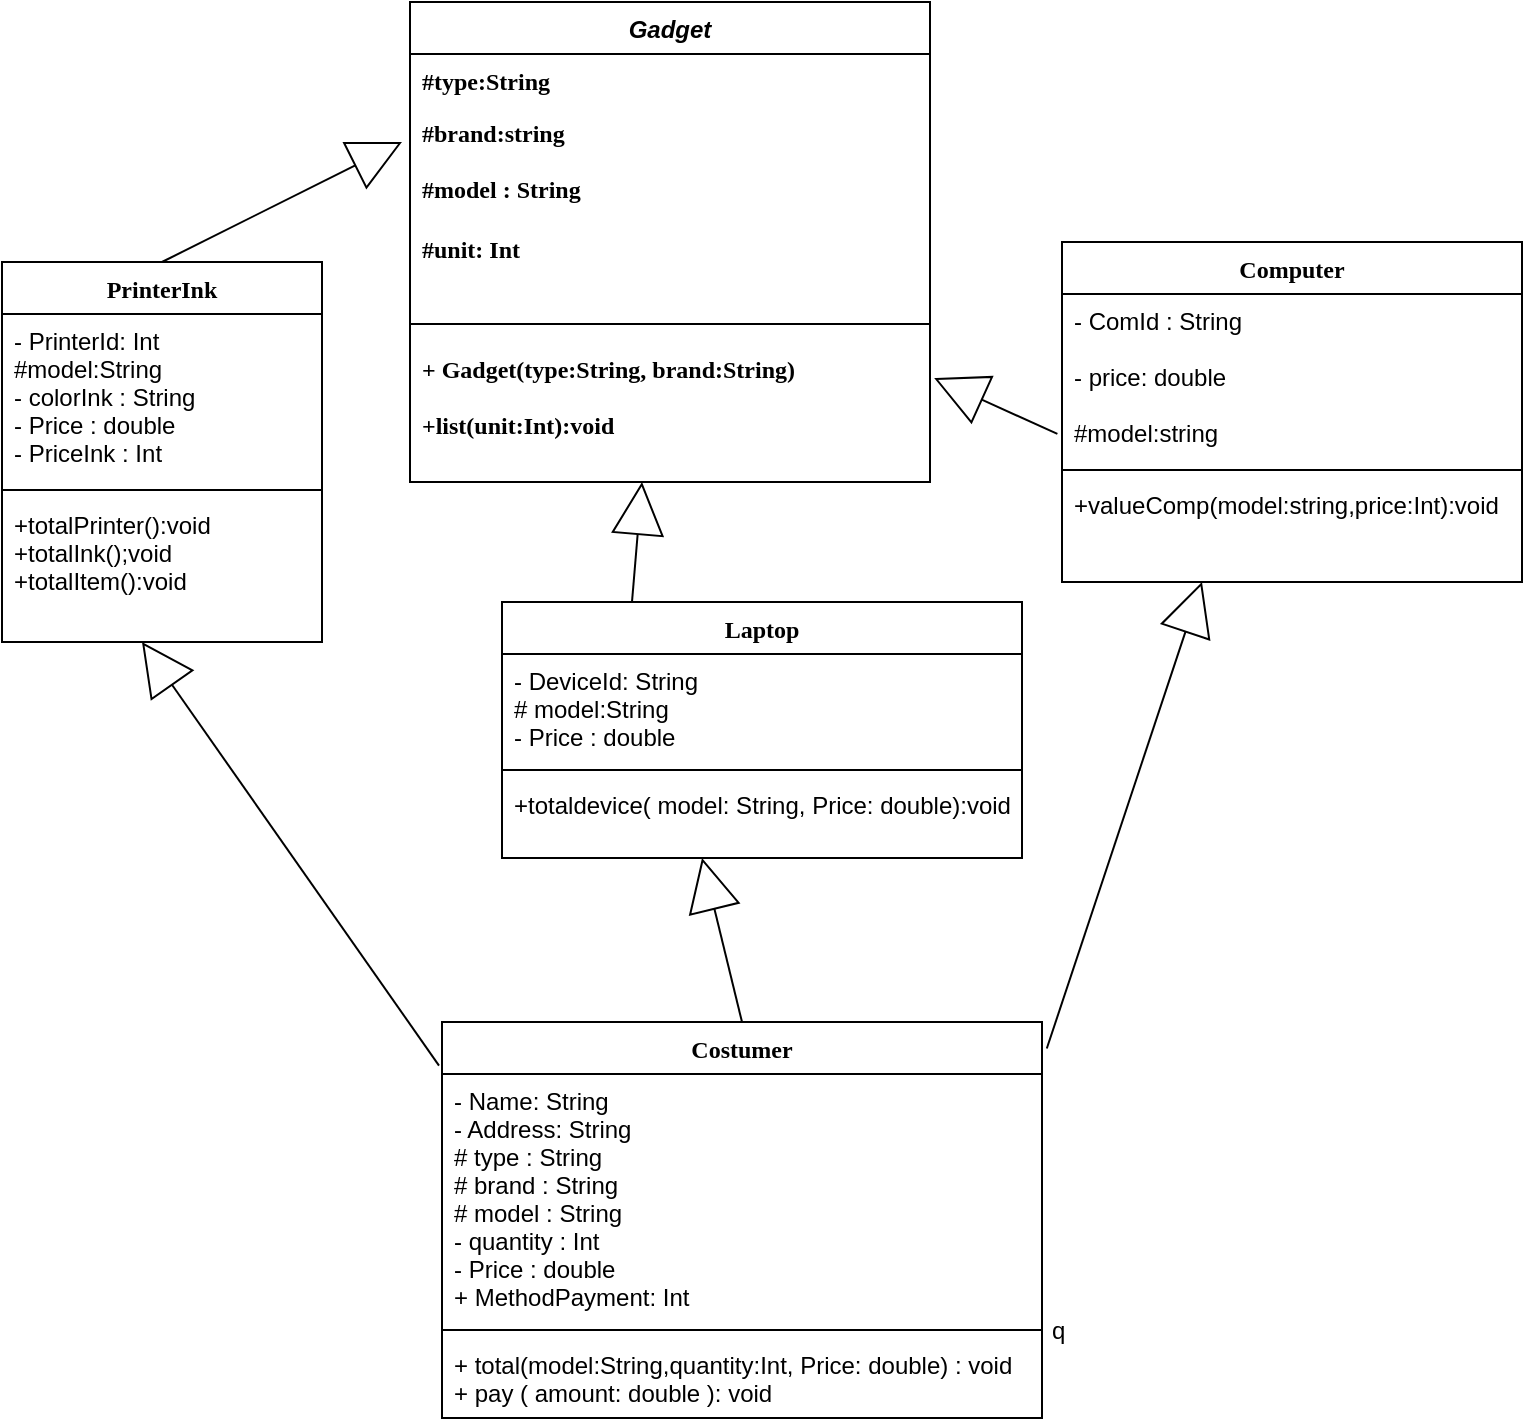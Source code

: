 <mxfile version="14.2.9" type="github" pages="3">
  <diagram id="C5RBs43oDa-KdzZeNtuy" name="Page-1">
    <mxGraphModel dx="1221" dy="659" grid="1" gridSize="10" guides="1" tooltips="1" connect="1" arrows="1" fold="1" page="1" pageScale="1" pageWidth="827" pageHeight="1169" math="0" shadow="0">
      <root>
        <mxCell id="WIyWlLk6GJQsqaUBKTNV-0" />
        <mxCell id="WIyWlLk6GJQsqaUBKTNV-1" parent="WIyWlLk6GJQsqaUBKTNV-0" />
        <mxCell id="zkfFHV4jXpPFQw0GAbJ--0" value="Gadget" style="swimlane;fontStyle=3;align=center;verticalAlign=top;childLayout=stackLayout;horizontal=1;startSize=26;horizontalStack=0;resizeParent=1;resizeLast=0;collapsible=1;marginBottom=0;rounded=0;shadow=0;strokeWidth=1;" parent="WIyWlLk6GJQsqaUBKTNV-1" vertex="1">
          <mxGeometry x="234" y="340" width="260" height="240" as="geometry">
            <mxRectangle x="230" y="140" width="160" height="26" as="alternateBounds" />
          </mxGeometry>
        </mxCell>
        <mxCell id="zkfFHV4jXpPFQw0GAbJ--1" value="#type:String" style="text;align=left;verticalAlign=top;spacingLeft=4;spacingRight=4;overflow=hidden;rotatable=0;points=[[0,0.5],[1,0.5]];portConstraint=eastwest;fontFamily=Verdana;fontStyle=1" parent="zkfFHV4jXpPFQw0GAbJ--0" vertex="1">
          <mxGeometry y="26" width="260" height="26" as="geometry" />
        </mxCell>
        <mxCell id="zkfFHV4jXpPFQw0GAbJ--2" value="#brand:string&#xa;&#xa;#model : String" style="text;align=left;verticalAlign=top;spacingLeft=4;spacingRight=4;overflow=hidden;rotatable=0;points=[[0,0.5],[1,0.5]];portConstraint=eastwest;rounded=0;shadow=0;html=0;fontStyle=1;fontFamily=Verdana;" parent="zkfFHV4jXpPFQw0GAbJ--0" vertex="1">
          <mxGeometry y="52" width="260" height="58" as="geometry" />
        </mxCell>
        <mxCell id="zkfFHV4jXpPFQw0GAbJ--3" value="#unit: Int&#xa;&#xa;" style="text;align=left;verticalAlign=top;spacingLeft=4;spacingRight=4;overflow=hidden;rotatable=0;points=[[0,0.5],[1,0.5]];portConstraint=eastwest;rounded=0;shadow=0;html=0;fontStyle=1;fontFamily=Verdana;" parent="zkfFHV4jXpPFQw0GAbJ--0" vertex="1">
          <mxGeometry y="110" width="260" height="42" as="geometry" />
        </mxCell>
        <mxCell id="zkfFHV4jXpPFQw0GAbJ--4" value="" style="line;html=1;strokeWidth=1;align=left;verticalAlign=middle;spacingTop=-1;spacingLeft=3;spacingRight=3;rotatable=0;labelPosition=right;points=[];portConstraint=eastwest;" parent="zkfFHV4jXpPFQw0GAbJ--0" vertex="1">
          <mxGeometry y="152" width="260" height="18" as="geometry" />
        </mxCell>
        <mxCell id="zkfFHV4jXpPFQw0GAbJ--5" value="+ Gadget(type:String, brand:String)&#xa;&#xa;+list(unit:Int):void&#xa;&#xa;&#xa;" style="text;align=left;verticalAlign=top;spacingLeft=4;spacingRight=4;overflow=hidden;rotatable=0;points=[[0,0.5],[1,0.5]];portConstraint=eastwest;fontStyle=1;fontFamily=Verdana;" parent="zkfFHV4jXpPFQw0GAbJ--0" vertex="1">
          <mxGeometry y="170" width="260" height="62" as="geometry" />
        </mxCell>
        <mxCell id="VigITDKC6oxU9-arszf1-15" value="" style="endArrow=block;endFill=0;endSize=24;html=1;fontFamily=Verdana;entryX=1.008;entryY=0.291;entryDx=0;entryDy=0;entryPerimeter=0;exitX=-0.01;exitY=0.833;exitDx=0;exitDy=0;exitPerimeter=0;" parent="WIyWlLk6GJQsqaUBKTNV-1" source="VigITDKC6oxU9-arszf1-11" target="zkfFHV4jXpPFQw0GAbJ--5" edge="1">
          <mxGeometry width="160" relative="1" as="geometry">
            <mxPoint x="550" y="430" as="sourcePoint" />
            <mxPoint x="550" y="570" as="targetPoint" />
            <Array as="points" />
          </mxGeometry>
        </mxCell>
        <mxCell id="VigITDKC6oxU9-arszf1-10" value="Computer" style="swimlane;fontStyle=1;align=center;verticalAlign=top;childLayout=stackLayout;horizontal=1;startSize=26;horizontalStack=0;resizeParent=1;resizeParentMax=0;resizeLast=0;collapsible=1;marginBottom=0;fontFamily=Verdana;" parent="WIyWlLk6GJQsqaUBKTNV-1" vertex="1">
          <mxGeometry x="560" y="460" width="230" height="170" as="geometry" />
        </mxCell>
        <mxCell id="VigITDKC6oxU9-arszf1-11" value="- ComId : String&#xa;&#xa;- price: double&#xa;&#xa;#model:string&#xa;" style="text;strokeColor=none;fillColor=none;align=left;verticalAlign=top;spacingLeft=4;spacingRight=4;overflow=hidden;rotatable=0;points=[[0,0.5],[1,0.5]];portConstraint=eastwest;" parent="VigITDKC6oxU9-arszf1-10" vertex="1">
          <mxGeometry y="26" width="230" height="84" as="geometry" />
        </mxCell>
        <mxCell id="VigITDKC6oxU9-arszf1-12" value="" style="line;strokeWidth=1;fillColor=none;align=left;verticalAlign=middle;spacingTop=-1;spacingLeft=3;spacingRight=3;rotatable=0;labelPosition=right;points=[];portConstraint=eastwest;" parent="VigITDKC6oxU9-arszf1-10" vertex="1">
          <mxGeometry y="110" width="230" height="8" as="geometry" />
        </mxCell>
        <mxCell id="VigITDKC6oxU9-arszf1-13" value="+valueComp(model:string,price:Int):void " style="text;strokeColor=none;fillColor=none;align=left;verticalAlign=top;spacingLeft=4;spacingRight=4;overflow=hidden;rotatable=0;points=[[0,0.5],[1,0.5]];portConstraint=eastwest;" parent="VigITDKC6oxU9-arszf1-10" vertex="1">
          <mxGeometry y="118" width="230" height="52" as="geometry" />
        </mxCell>
        <mxCell id="VigITDKC6oxU9-arszf1-19" value="Costumer" style="swimlane;fontStyle=1;align=center;verticalAlign=top;childLayout=stackLayout;horizontal=1;startSize=26;horizontalStack=0;resizeParent=1;resizeParentMax=0;resizeLast=0;collapsible=1;marginBottom=0;fontFamily=Verdana;" parent="WIyWlLk6GJQsqaUBKTNV-1" vertex="1">
          <mxGeometry x="250" y="850" width="300" height="198" as="geometry">
            <mxRectangle x="40" y="590" width="100" height="26" as="alternateBounds" />
          </mxGeometry>
        </mxCell>
        <mxCell id="VigITDKC6oxU9-arszf1-20" value="- Name: String&#xa;- Address: String&#xa;# type : String&#xa;# brand : String&#xa;# model : String&#xa;- quantity : Int&#xa;- Price : double&#xa;+ MethodPayment: Int&#xa;" style="text;strokeColor=none;fillColor=none;align=left;verticalAlign=top;spacingLeft=4;spacingRight=4;overflow=hidden;rotatable=0;points=[[0,0.5],[1,0.5]];portConstraint=eastwest;" parent="VigITDKC6oxU9-arszf1-19" vertex="1">
          <mxGeometry y="26" width="300" height="124" as="geometry" />
        </mxCell>
        <mxCell id="VigITDKC6oxU9-arszf1-21" value="q" style="line;strokeWidth=1;fillColor=none;align=left;verticalAlign=middle;spacingTop=-1;spacingLeft=3;spacingRight=3;rotatable=0;labelPosition=right;points=[];portConstraint=eastwest;" parent="VigITDKC6oxU9-arszf1-19" vertex="1">
          <mxGeometry y="150" width="300" height="8" as="geometry" />
        </mxCell>
        <mxCell id="VigITDKC6oxU9-arszf1-22" value="+ total(model:String,quantity:Int, Price: double) : void&#xa;+ pay ( amount: double ): void" style="text;strokeColor=none;fillColor=none;align=left;verticalAlign=top;spacingLeft=4;spacingRight=4;overflow=hidden;rotatable=0;points=[[0,0.5],[1,0.5]];portConstraint=eastwest;" parent="VigITDKC6oxU9-arszf1-19" vertex="1">
          <mxGeometry y="158" width="300" height="40" as="geometry" />
        </mxCell>
        <mxCell id="VigITDKC6oxU9-arszf1-26" value="Laptop" style="swimlane;fontStyle=1;align=center;verticalAlign=top;childLayout=stackLayout;horizontal=1;startSize=26;horizontalStack=0;resizeParent=1;resizeParentMax=0;resizeLast=0;collapsible=1;marginBottom=0;fontFamily=Verdana;" parent="WIyWlLk6GJQsqaUBKTNV-1" vertex="1">
          <mxGeometry x="280" y="640" width="260" height="128" as="geometry" />
        </mxCell>
        <mxCell id="VigITDKC6oxU9-arszf1-27" value="- DeviceId: String&#xa;# model:String&#xa;- Price : double&#xa;" style="text;strokeColor=none;fillColor=none;align=left;verticalAlign=top;spacingLeft=4;spacingRight=4;overflow=hidden;rotatable=0;points=[[0,0.5],[1,0.5]];portConstraint=eastwest;" parent="VigITDKC6oxU9-arszf1-26" vertex="1">
          <mxGeometry y="26" width="260" height="54" as="geometry" />
        </mxCell>
        <mxCell id="VigITDKC6oxU9-arszf1-28" value="" style="line;strokeWidth=1;fillColor=none;align=left;verticalAlign=middle;spacingTop=-1;spacingLeft=3;spacingRight=3;rotatable=0;labelPosition=right;points=[];portConstraint=eastwest;" parent="VigITDKC6oxU9-arszf1-26" vertex="1">
          <mxGeometry y="80" width="260" height="8" as="geometry" />
        </mxCell>
        <mxCell id="VigITDKC6oxU9-arszf1-29" value="+totaldevice( model: String, Price: double):void" style="text;strokeColor=none;fillColor=none;align=left;verticalAlign=top;spacingLeft=4;spacingRight=4;overflow=hidden;rotatable=0;points=[[0,0.5],[1,0.5]];portConstraint=eastwest;" parent="VigITDKC6oxU9-arszf1-26" vertex="1">
          <mxGeometry y="88" width="260" height="40" as="geometry" />
        </mxCell>
        <mxCell id="VigITDKC6oxU9-arszf1-30" value="PrinterInk" style="swimlane;fontStyle=1;align=center;verticalAlign=top;childLayout=stackLayout;horizontal=1;startSize=26;horizontalStack=0;resizeParent=1;resizeParentMax=0;resizeLast=0;collapsible=1;marginBottom=0;fontFamily=Verdana;" parent="WIyWlLk6GJQsqaUBKTNV-1" vertex="1">
          <mxGeometry x="30" y="470" width="160" height="190" as="geometry" />
        </mxCell>
        <mxCell id="VigITDKC6oxU9-arszf1-31" value="- PrinterId: Int&#xa;#model:String&#xa;- colorInk : String&#xa;- Price : double&#xa;- PriceInk : Int&#xa;&#xa;" style="text;strokeColor=none;fillColor=none;align=left;verticalAlign=top;spacingLeft=4;spacingRight=4;overflow=hidden;rotatable=0;points=[[0,0.5],[1,0.5]];portConstraint=eastwest;" parent="VigITDKC6oxU9-arszf1-30" vertex="1">
          <mxGeometry y="26" width="160" height="84" as="geometry" />
        </mxCell>
        <mxCell id="VigITDKC6oxU9-arszf1-32" value="" style="line;strokeWidth=1;fillColor=none;align=left;verticalAlign=middle;spacingTop=-1;spacingLeft=3;spacingRight=3;rotatable=0;labelPosition=right;points=[];portConstraint=eastwest;" parent="VigITDKC6oxU9-arszf1-30" vertex="1">
          <mxGeometry y="110" width="160" height="8" as="geometry" />
        </mxCell>
        <mxCell id="VigITDKC6oxU9-arszf1-33" value="+totalPrinter():void&#xa;+totalInk();void&#xa;+totalItem():void" style="text;strokeColor=none;fillColor=none;align=left;verticalAlign=top;spacingLeft=4;spacingRight=4;overflow=hidden;rotatable=0;points=[[0,0.5],[1,0.5]];portConstraint=eastwest;" parent="VigITDKC6oxU9-arszf1-30" vertex="1">
          <mxGeometry y="118" width="160" height="72" as="geometry" />
        </mxCell>
        <mxCell id="VigITDKC6oxU9-arszf1-34" value="" style="endArrow=block;endFill=0;endSize=24;html=1;fontFamily=Verdana;exitX=0.5;exitY=0;exitDx=0;exitDy=0;" parent="WIyWlLk6GJQsqaUBKTNV-1" source="VigITDKC6oxU9-arszf1-30" edge="1">
          <mxGeometry width="160" relative="1" as="geometry">
            <mxPoint x="220.0" y="587.162" as="sourcePoint" />
            <mxPoint x="230" y="410" as="targetPoint" />
          </mxGeometry>
        </mxCell>
        <mxCell id="VigITDKC6oxU9-arszf1-37" value="" style="endArrow=block;endFill=0;endSize=24;html=1;fontFamily=Verdana;exitX=0.25;exitY=0;exitDx=0;exitDy=0;" parent="WIyWlLk6GJQsqaUBKTNV-1" source="VigITDKC6oxU9-arszf1-26" edge="1">
          <mxGeometry width="160" relative="1" as="geometry">
            <mxPoint x="370.0" y="675.998" as="sourcePoint" />
            <mxPoint x="350" y="580" as="targetPoint" />
          </mxGeometry>
        </mxCell>
        <mxCell id="lWxnnw9aV1Raw5P3X6aN-7" value="" style="endArrow=block;endFill=0;endSize=24;html=1;fontFamily=Verdana;exitX=-0.005;exitY=0.11;exitDx=0;exitDy=0;exitPerimeter=0;" edge="1" parent="WIyWlLk6GJQsqaUBKTNV-1" source="VigITDKC6oxU9-arszf1-19">
          <mxGeometry width="160" relative="1" as="geometry">
            <mxPoint x="90" y="720" as="sourcePoint" />
            <mxPoint x="100" y="660.0" as="targetPoint" />
          </mxGeometry>
        </mxCell>
        <mxCell id="lWxnnw9aV1Raw5P3X6aN-8" value="" style="endArrow=block;endFill=0;endSize=24;html=1;fontFamily=Verdana;exitX=0.5;exitY=0;exitDx=0;exitDy=0;" edge="1" parent="WIyWlLk6GJQsqaUBKTNV-1" source="VigITDKC6oxU9-arszf1-19">
          <mxGeometry width="160" relative="1" as="geometry">
            <mxPoint x="528.5" y="977.8" as="sourcePoint" />
            <mxPoint x="380" y="768" as="targetPoint" />
          </mxGeometry>
        </mxCell>
        <mxCell id="lWxnnw9aV1Raw5P3X6aN-9" value="" style="endArrow=block;endFill=0;endSize=24;html=1;fontFamily=Verdana;exitX=1.008;exitY=0.067;exitDx=0;exitDy=0;exitPerimeter=0;" edge="1" parent="WIyWlLk6GJQsqaUBKTNV-1" source="VigITDKC6oxU9-arszf1-19">
          <mxGeometry width="160" relative="1" as="geometry">
            <mxPoint x="650" y="712" as="sourcePoint" />
            <mxPoint x="630" y="630" as="targetPoint" />
          </mxGeometry>
        </mxCell>
      </root>
    </mxGraphModel>
  </diagram>
  <diagram id="8rTuV2UHEHWQVl5OkLKW" name="Page-2">
    <mxGraphModel dx="1038" dy="617" grid="1" gridSize="10" guides="1" tooltips="1" connect="1" arrows="1" fold="1" page="1" pageScale="1" pageWidth="850" pageHeight="1100" math="0" shadow="0">
      <root>
        <mxCell id="8HLExGAWKkj65AAQz8Hr-0" />
        <mxCell id="8HLExGAWKkj65AAQz8Hr-1" parent="8HLExGAWKkj65AAQz8Hr-0" />
        <mxCell id="8HLExGAWKkj65AAQz8Hr-2" value="Aquarium" style="swimlane;fontStyle=1;align=center;verticalAlign=top;childLayout=stackLayout;horizontal=1;startSize=26;horizontalStack=0;resizeParent=1;resizeParentMax=0;resizeLast=0;collapsible=1;marginBottom=0;" parent="8HLExGAWKkj65AAQz8Hr-1" vertex="1">
          <mxGeometry x="345" y="70" width="160" height="124" as="geometry" />
        </mxCell>
        <mxCell id="8HLExGAWKkj65AAQz8Hr-3" value="- length : int&#xa;- height : int&#xa;- weight : int&#xa;" style="text;strokeColor=none;fillColor=none;align=left;verticalAlign=top;spacingLeft=4;spacingRight=4;overflow=hidden;rotatable=0;points=[[0,0.5],[1,0.5]];portConstraint=eastwest;" parent="8HLExGAWKkj65AAQz8Hr-2" vertex="1">
          <mxGeometry y="26" width="160" height="64" as="geometry" />
        </mxCell>
        <mxCell id="8HLExGAWKkj65AAQz8Hr-4" value="" style="line;strokeWidth=1;fillColor=none;align=left;verticalAlign=middle;spacingTop=-1;spacingLeft=3;spacingRight=3;rotatable=0;labelPosition=right;points=[];portConstraint=eastwest;" parent="8HLExGAWKkj65AAQz8Hr-2" vertex="1">
          <mxGeometry y="90" width="160" height="8" as="geometry" />
        </mxCell>
        <mxCell id="8HLExGAWKkj65AAQz8Hr-5" value="+ Fillfish():" style="text;strokeColor=none;fillColor=none;align=left;verticalAlign=top;spacingLeft=4;spacingRight=4;overflow=hidden;rotatable=0;points=[[0,0.5],[1,0.5]];portConstraint=eastwest;" parent="8HLExGAWKkj65AAQz8Hr-2" vertex="1">
          <mxGeometry y="98" width="160" height="26" as="geometry" />
        </mxCell>
        <mxCell id="8HLExGAWKkj65AAQz8Hr-6" value="Nemo" style="swimlane;fontStyle=1;align=center;verticalAlign=top;childLayout=stackLayout;horizontal=1;startSize=26;horizontalStack=0;resizeParent=1;resizeParentMax=0;resizeLast=0;collapsible=1;marginBottom=0;" parent="8HLExGAWKkj65AAQz8Hr-1" vertex="1">
          <mxGeometry x="160" y="250" width="160" height="130" as="geometry" />
        </mxCell>
        <mxCell id="8HLExGAWKkj65AAQz8Hr-7" value="- color :String =&quot;Blue&quot;" style="text;strokeColor=none;fillColor=none;align=left;verticalAlign=top;spacingLeft=4;spacingRight=4;overflow=hidden;rotatable=0;points=[[0,0.5],[1,0.5]];portConstraint=eastwest;" parent="8HLExGAWKkj65AAQz8Hr-6" vertex="1">
          <mxGeometry y="26" width="160" height="26" as="geometry" />
        </mxCell>
        <mxCell id="8HLExGAWKkj65AAQz8Hr-8" value="" style="line;strokeWidth=1;fillColor=none;align=left;verticalAlign=middle;spacingTop=-1;spacingLeft=3;spacingRight=3;rotatable=0;labelPosition=right;points=[];portConstraint=eastwest;" parent="8HLExGAWKkj65AAQz8Hr-6" vertex="1">
          <mxGeometry y="52" width="160" height="8" as="geometry" />
        </mxCell>
        <mxCell id="8HLExGAWKkj65AAQz8Hr-9" value="+ Swim()&#xa;+ SetColor(warna:String)&#xa;+ GetColor():string" style="text;strokeColor=none;fillColor=none;align=left;verticalAlign=top;spacingLeft=4;spacingRight=4;overflow=hidden;rotatable=0;points=[[0,0.5],[1,0.5]];portConstraint=eastwest;" parent="8HLExGAWKkj65AAQz8Hr-6" vertex="1">
          <mxGeometry y="60" width="160" height="70" as="geometry" />
        </mxCell>
        <mxCell id="8HLExGAWKkj65AAQz8Hr-16" value="" style="endArrow=block;endSize=16;endFill=0;html=1;entryX=0.261;entryY=1.062;entryDx=0;entryDy=0;entryPerimeter=0;exitX=0.997;exitY=0.169;exitDx=0;exitDy=0;exitPerimeter=0;" parent="8HLExGAWKkj65AAQz8Hr-1" source="8HLExGAWKkj65AAQz8Hr-7" target="8HLExGAWKkj65AAQz8Hr-5" edge="1">
          <mxGeometry width="160" relative="1" as="geometry">
            <mxPoint x="90" y="210" as="sourcePoint" />
            <mxPoint x="250" y="210" as="targetPoint" />
          </mxGeometry>
        </mxCell>
        <mxCell id="8HLExGAWKkj65AAQz8Hr-10" value="Shark" style="swimlane;fontStyle=1;align=center;verticalAlign=top;childLayout=stackLayout;horizontal=1;startSize=26;horizontalStack=0;resizeParent=1;resizeParentMax=0;resizeLast=0;collapsible=1;marginBottom=0;" parent="8HLExGAWKkj65AAQz8Hr-1" vertex="1">
          <mxGeometry x="540" y="240" width="160" height="140" as="geometry" />
        </mxCell>
        <mxCell id="8HLExGAWKkj65AAQz8Hr-11" value="- int sharpTeeth : int = &quot;50&quot;" style="text;strokeColor=none;fillColor=none;align=left;verticalAlign=top;spacingLeft=4;spacingRight=4;overflow=hidden;rotatable=0;points=[[0,0.5],[1,0.5]];portConstraint=eastwest;" parent="8HLExGAWKkj65AAQz8Hr-10" vertex="1">
          <mxGeometry y="26" width="160" height="26" as="geometry" />
        </mxCell>
        <mxCell id="8HLExGAWKkj65AAQz8Hr-12" value="" style="line;strokeWidth=1;fillColor=none;align=left;verticalAlign=middle;spacingTop=-1;spacingLeft=3;spacingRight=3;rotatable=0;labelPosition=right;points=[];portConstraint=eastwest;" parent="8HLExGAWKkj65AAQz8Hr-10" vertex="1">
          <mxGeometry y="52" width="160" height="8" as="geometry" />
        </mxCell>
        <mxCell id="8HLExGAWKkj65AAQz8Hr-13" value="+ Eat()&#xa;+ setSharpTeeth(Teeth:int)&#xa;+ Swim()&#xa;+ Swim(fin:int)&#xa;+ Swim(tail:int , eyes : int)" style="text;strokeColor=none;fillColor=none;align=left;verticalAlign=top;spacingLeft=4;spacingRight=4;overflow=hidden;rotatable=0;points=[[0,0.5],[1,0.5]];portConstraint=eastwest;" parent="8HLExGAWKkj65AAQz8Hr-10" vertex="1">
          <mxGeometry y="60" width="160" height="80" as="geometry" />
        </mxCell>
        <mxCell id="8HLExGAWKkj65AAQz8Hr-17" value="" style="endArrow=block;endSize=16;endFill=0;html=1;entryX=0.261;entryY=1.062;entryDx=0;entryDy=0;entryPerimeter=0;exitX=0;exitY=0.5;exitDx=0;exitDy=0;" parent="8HLExGAWKkj65AAQz8Hr-1" source="8HLExGAWKkj65AAQz8Hr-11" edge="1">
          <mxGeometry width="160" relative="1" as="geometry">
            <mxPoint x="410" y="278.784" as="sourcePoint" />
            <mxPoint x="477.24" y="194.002" as="targetPoint" />
          </mxGeometry>
        </mxCell>
      </root>
    </mxGraphModel>
  </diagram>
  <diagram id="NvmdngiNQPO27Q2esa6P" name="FA2">
    <mxGraphModel dx="1038" dy="617" grid="1" gridSize="10" guides="1" tooltips="1" connect="1" arrows="1" fold="1" page="1" pageScale="1" pageWidth="850" pageHeight="1100" math="0" shadow="0">
      <root>
        <mxCell id="U0D6rkHu44dRxHW98uHX-0" />
        <mxCell id="U0D6rkHu44dRxHW98uHX-1" parent="U0D6rkHu44dRxHW98uHX-0" />
      </root>
    </mxGraphModel>
  </diagram>
</mxfile>
